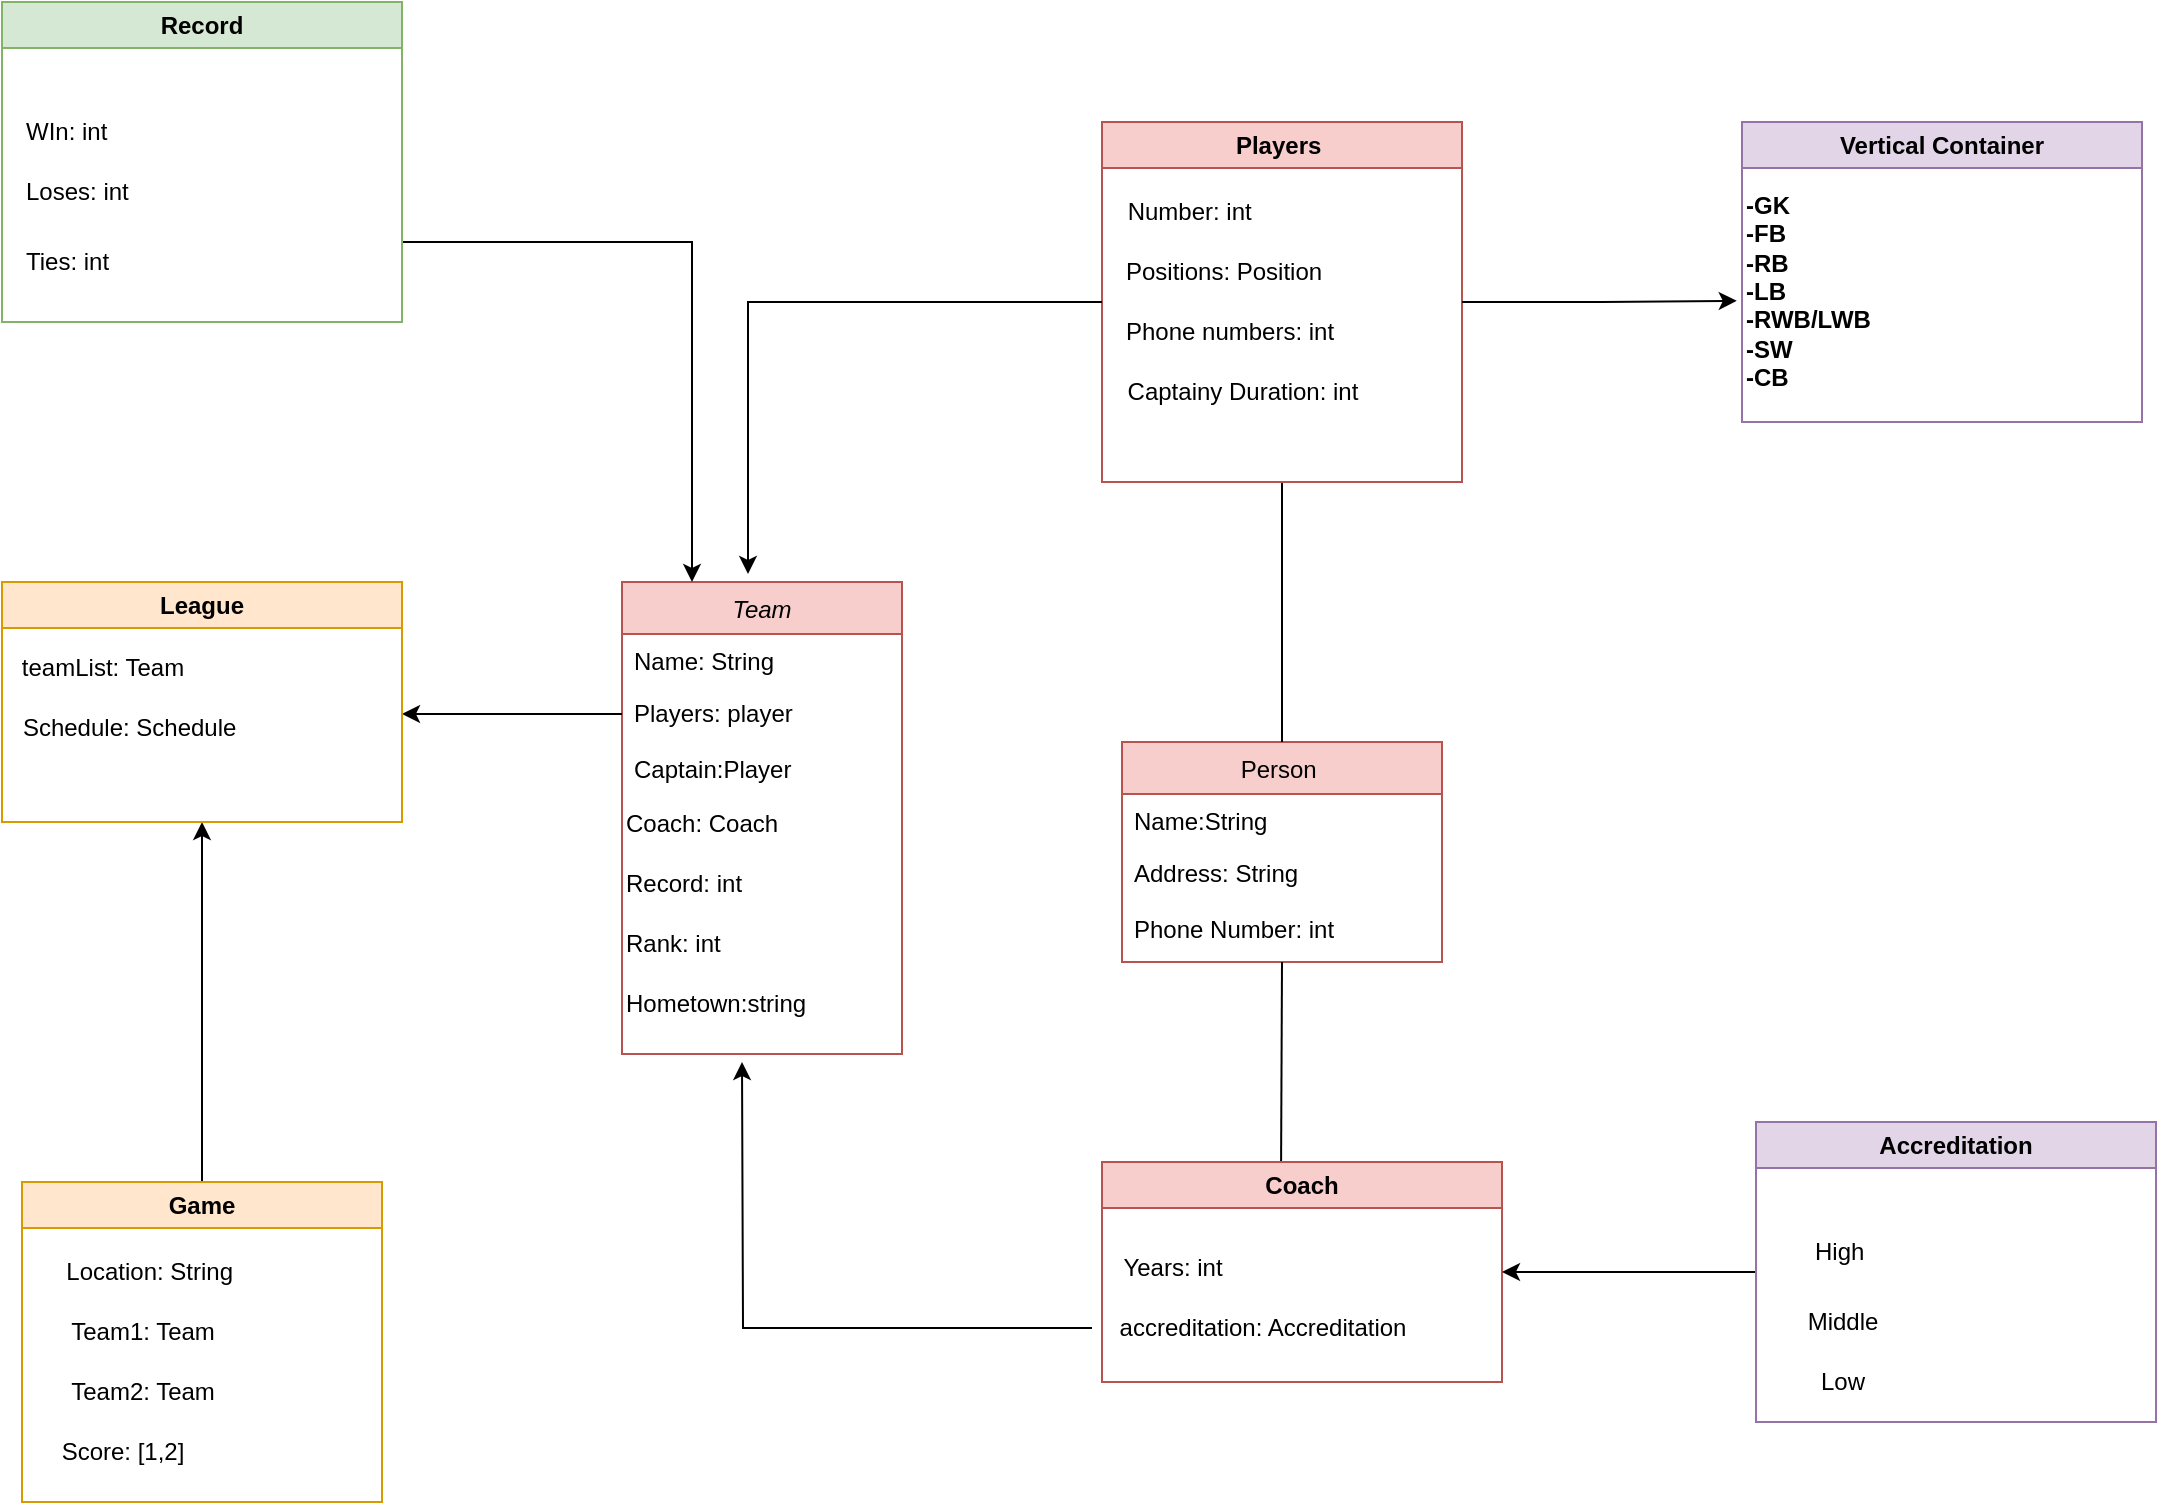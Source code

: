 <mxfile version="22.1.5" type="github">
  <diagram id="C5RBs43oDa-KdzZeNtuy" name="Page-1">
    <mxGraphModel dx="1985" dy="1927" grid="1" gridSize="10" guides="1" tooltips="1" connect="1" arrows="1" fold="1" page="1" pageScale="1" pageWidth="827" pageHeight="1169" math="0" shadow="0">
      <root>
        <mxCell id="WIyWlLk6GJQsqaUBKTNV-0" />
        <mxCell id="WIyWlLk6GJQsqaUBKTNV-1" parent="WIyWlLk6GJQsqaUBKTNV-0" />
        <mxCell id="AXIAZHyVzbPJt22z1Su6-15" value="Team" style="swimlane;fontStyle=2;align=center;verticalAlign=top;childLayout=stackLayout;horizontal=1;startSize=26;horizontalStack=0;resizeParent=1;resizeLast=0;collapsible=1;marginBottom=0;rounded=0;shadow=0;strokeWidth=1;fillColor=#f8cecc;strokeColor=#b85450;" parent="WIyWlLk6GJQsqaUBKTNV-1" vertex="1">
          <mxGeometry x="260" y="250" width="140" height="236" as="geometry">
            <mxRectangle x="230" y="140" width="160" height="26" as="alternateBounds" />
          </mxGeometry>
        </mxCell>
        <mxCell id="AXIAZHyVzbPJt22z1Su6-16" value="Name: String " style="text;align=left;verticalAlign=top;spacingLeft=4;spacingRight=4;overflow=hidden;rotatable=0;points=[[0,0.5],[1,0.5]];portConstraint=eastwest;" parent="AXIAZHyVzbPJt22z1Su6-15" vertex="1">
          <mxGeometry y="26" width="140" height="26" as="geometry" />
        </mxCell>
        <mxCell id="AXIAZHyVzbPJt22z1Su6-56" style="edgeStyle=orthogonalEdgeStyle;rounded=0;orthogonalLoop=1;jettySize=auto;html=1;" parent="AXIAZHyVzbPJt22z1Su6-15" source="AXIAZHyVzbPJt22z1Su6-17" edge="1">
          <mxGeometry relative="1" as="geometry">
            <mxPoint x="-110" y="66" as="targetPoint" />
          </mxGeometry>
        </mxCell>
        <mxCell id="AXIAZHyVzbPJt22z1Su6-17" value="Players: player&#xa;&#xa;&#xa;&#xa;" style="text;align=left;verticalAlign=top;spacingLeft=4;spacingRight=4;overflow=hidden;rotatable=0;points=[[0,0.5],[1,0.5]];portConstraint=eastwest;rounded=0;shadow=0;html=0;" parent="AXIAZHyVzbPJt22z1Su6-15" vertex="1">
          <mxGeometry y="52" width="140" height="28" as="geometry" />
        </mxCell>
        <mxCell id="AXIAZHyVzbPJt22z1Su6-18" value="Captain:Player&#xa;&#xa;" style="text;align=left;verticalAlign=top;spacingLeft=4;spacingRight=4;overflow=hidden;rotatable=0;points=[[0,0.5],[1,0.5]];portConstraint=eastwest;rounded=0;shadow=0;html=0;" parent="AXIAZHyVzbPJt22z1Su6-15" vertex="1">
          <mxGeometry y="80" width="140" height="26" as="geometry" />
        </mxCell>
        <mxCell id="AXIAZHyVzbPJt22z1Su6-19" value="Coach: Coach" style="text;html=1;align=left;verticalAlign=middle;resizable=0;points=[];autosize=1;strokeColor=none;fillColor=none;" parent="AXIAZHyVzbPJt22z1Su6-15" vertex="1">
          <mxGeometry y="106" width="140" height="30" as="geometry" />
        </mxCell>
        <mxCell id="AXIAZHyVzbPJt22z1Su6-20" value="Record: int" style="text;html=1;align=left;verticalAlign=middle;resizable=0;points=[];autosize=1;strokeColor=none;fillColor=none;" parent="AXIAZHyVzbPJt22z1Su6-15" vertex="1">
          <mxGeometry y="136" width="140" height="30" as="geometry" />
        </mxCell>
        <mxCell id="AXIAZHyVzbPJt22z1Su6-41" value="Rank: int" style="text;html=1;align=left;verticalAlign=middle;resizable=0;points=[];autosize=1;strokeColor=none;fillColor=none;" parent="AXIAZHyVzbPJt22z1Su6-15" vertex="1">
          <mxGeometry y="166" width="140" height="30" as="geometry" />
        </mxCell>
        <mxCell id="AXIAZHyVzbPJt22z1Su6-49" value="Hometown:string&amp;nbsp;" style="text;html=1;align=left;verticalAlign=middle;resizable=0;points=[];autosize=1;strokeColor=none;fillColor=none;" parent="AXIAZHyVzbPJt22z1Su6-15" vertex="1">
          <mxGeometry y="196" width="140" height="30" as="geometry" />
        </mxCell>
        <mxCell id="AXIAZHyVzbPJt22z1Su6-21" value="Person " style="swimlane;fontStyle=0;align=center;verticalAlign=top;childLayout=stackLayout;horizontal=1;startSize=26;horizontalStack=0;resizeParent=1;resizeLast=0;collapsible=1;marginBottom=0;rounded=0;shadow=0;strokeWidth=1;fillColor=#f8cecc;strokeColor=#b85450;" parent="WIyWlLk6GJQsqaUBKTNV-1" vertex="1">
          <mxGeometry x="510" y="330" width="160" height="110" as="geometry">
            <mxRectangle x="130" y="380" width="160" height="26" as="alternateBounds" />
          </mxGeometry>
        </mxCell>
        <mxCell id="AXIAZHyVzbPJt22z1Su6-22" value="Name:String" style="text;align=left;verticalAlign=top;spacingLeft=4;spacingRight=4;overflow=hidden;rotatable=0;points=[[0,0.5],[1,0.5]];portConstraint=eastwest;" parent="AXIAZHyVzbPJt22z1Su6-21" vertex="1">
          <mxGeometry y="26" width="160" height="26" as="geometry" />
        </mxCell>
        <mxCell id="AXIAZHyVzbPJt22z1Su6-23" value="Address: String&#xa;&#xa;Phone Number: int" style="text;align=left;verticalAlign=top;spacingLeft=4;spacingRight=4;overflow=hidden;rotatable=0;points=[[0,0.5],[1,0.5]];portConstraint=eastwest;rounded=0;shadow=0;html=0;" parent="AXIAZHyVzbPJt22z1Su6-21" vertex="1">
          <mxGeometry y="52" width="160" height="58" as="geometry" />
        </mxCell>
        <mxCell id="AXIAZHyVzbPJt22z1Su6-26" value="" style="endArrow=none;html=1;rounded=0;exitX=0.5;exitY=0;exitDx=0;exitDy=0;" parent="WIyWlLk6GJQsqaUBKTNV-1" source="AXIAZHyVzbPJt22z1Su6-21" edge="1">
          <mxGeometry width="50" height="50" relative="1" as="geometry">
            <mxPoint x="570" y="310" as="sourcePoint" />
            <mxPoint x="590" y="200" as="targetPoint" />
          </mxGeometry>
        </mxCell>
        <mxCell id="AXIAZHyVzbPJt22z1Su6-27" value="" style="endArrow=none;html=1;rounded=0;exitX=0.5;exitY=0;exitDx=0;exitDy=0;" parent="WIyWlLk6GJQsqaUBKTNV-1" edge="1">
          <mxGeometry width="50" height="50" relative="1" as="geometry">
            <mxPoint x="589.5" y="550" as="sourcePoint" />
            <mxPoint x="590" y="440" as="targetPoint" />
          </mxGeometry>
        </mxCell>
        <mxCell id="AXIAZHyVzbPJt22z1Su6-32" value="Players&amp;nbsp;" style="swimlane;whiteSpace=wrap;html=1;fillColor=#f8cecc;strokeColor=#b85450;" parent="WIyWlLk6GJQsqaUBKTNV-1" vertex="1">
          <mxGeometry x="500" y="20" width="180" height="180" as="geometry" />
        </mxCell>
        <mxCell id="AXIAZHyVzbPJt22z1Su6-33" value="Number: int&amp;nbsp;" style="text;html=1;align=center;verticalAlign=middle;resizable=0;points=[];autosize=1;strokeColor=none;fillColor=none;" parent="AXIAZHyVzbPJt22z1Su6-32" vertex="1">
          <mxGeometry y="30" width="90" height="30" as="geometry" />
        </mxCell>
        <mxCell id="AXIAZHyVzbPJt22z1Su6-34" value="Positions: Position" style="text;html=1;align=left;verticalAlign=middle;resizable=0;points=[];autosize=1;strokeColor=none;fillColor=none;" parent="AXIAZHyVzbPJt22z1Su6-32" vertex="1">
          <mxGeometry x="10" y="60" width="120" height="30" as="geometry" />
        </mxCell>
        <mxCell id="AXIAZHyVzbPJt22z1Su6-35" value="Phone numbers: int&lt;br&gt;" style="text;html=1;align=left;verticalAlign=middle;resizable=0;points=[];autosize=1;strokeColor=none;fillColor=none;" parent="AXIAZHyVzbPJt22z1Su6-32" vertex="1">
          <mxGeometry x="10" y="90" width="130" height="30" as="geometry" />
        </mxCell>
        <mxCell id="AXIAZHyVzbPJt22z1Su6-44" value="Captainy Duration: int" style="text;html=1;align=center;verticalAlign=middle;resizable=0;points=[];autosize=1;strokeColor=none;fillColor=none;" parent="AXIAZHyVzbPJt22z1Su6-32" vertex="1">
          <mxGeometry y="120" width="140" height="30" as="geometry" />
        </mxCell>
        <mxCell id="AXIAZHyVzbPJt22z1Su6-36" value="Coach" style="swimlane;whiteSpace=wrap;html=1;fillColor=#f8cecc;strokeColor=#b85450;" parent="WIyWlLk6GJQsqaUBKTNV-1" vertex="1">
          <mxGeometry x="500" y="540" width="200" height="110" as="geometry" />
        </mxCell>
        <mxCell id="AXIAZHyVzbPJt22z1Su6-37" value="Years: int" style="text;html=1;align=center;verticalAlign=middle;resizable=0;points=[];autosize=1;strokeColor=none;fillColor=none;" parent="AXIAZHyVzbPJt22z1Su6-36" vertex="1">
          <mxGeometry y="38" width="70" height="30" as="geometry" />
        </mxCell>
        <mxCell id="AXIAZHyVzbPJt22z1Su6-42" style="edgeStyle=orthogonalEdgeStyle;rounded=0;orthogonalLoop=1;jettySize=auto;html=1;" parent="AXIAZHyVzbPJt22z1Su6-36" source="AXIAZHyVzbPJt22z1Su6-38" edge="1">
          <mxGeometry relative="1" as="geometry">
            <mxPoint x="-180" y="-50" as="targetPoint" />
          </mxGeometry>
        </mxCell>
        <mxCell id="AXIAZHyVzbPJt22z1Su6-38" value="accreditation: Accreditation " style="text;html=1;align=center;verticalAlign=middle;resizable=0;points=[];autosize=1;strokeColor=none;fillColor=none;" parent="AXIAZHyVzbPJt22z1Su6-36" vertex="1">
          <mxGeometry x="-5" y="68" width="170" height="30" as="geometry" />
        </mxCell>
        <mxCell id="AXIAZHyVzbPJt22z1Su6-43" style="edgeStyle=orthogonalEdgeStyle;rounded=0;orthogonalLoop=1;jettySize=auto;html=1;exitX=0;exitY=0.5;exitDx=0;exitDy=0;entryX=0.45;entryY=-0.017;entryDx=0;entryDy=0;entryPerimeter=0;" parent="WIyWlLk6GJQsqaUBKTNV-1" source="AXIAZHyVzbPJt22z1Su6-32" target="AXIAZHyVzbPJt22z1Su6-15" edge="1">
          <mxGeometry relative="1" as="geometry">
            <mxPoint x="323" y="210" as="targetPoint" />
          </mxGeometry>
        </mxCell>
        <mxCell id="AXIAZHyVzbPJt22z1Su6-57" style="edgeStyle=orthogonalEdgeStyle;rounded=0;orthogonalLoop=1;jettySize=auto;html=1;exitX=0.5;exitY=0;exitDx=0;exitDy=0;entryX=0.5;entryY=1;entryDx=0;entryDy=0;" parent="WIyWlLk6GJQsqaUBKTNV-1" source="AXIAZHyVzbPJt22z1Su6-46" target="AXIAZHyVzbPJt22z1Su6-47" edge="1">
          <mxGeometry relative="1" as="geometry" />
        </mxCell>
        <mxCell id="AXIAZHyVzbPJt22z1Su6-46" value="Game" style="swimlane;whiteSpace=wrap;html=1;fillColor=#ffe6cc;strokeColor=#d79b00;" parent="WIyWlLk6GJQsqaUBKTNV-1" vertex="1">
          <mxGeometry x="-40" y="550" width="180" height="160" as="geometry" />
        </mxCell>
        <mxCell id="AXIAZHyVzbPJt22z1Su6-52" value="Location: String&amp;nbsp;" style="text;html=1;align=center;verticalAlign=middle;resizable=0;points=[];autosize=1;strokeColor=none;fillColor=none;" parent="AXIAZHyVzbPJt22z1Su6-46" vertex="1">
          <mxGeometry x="10" y="30" width="110" height="30" as="geometry" />
        </mxCell>
        <mxCell id="AXIAZHyVzbPJt22z1Su6-53" value="Team1: Team" style="text;html=1;align=center;verticalAlign=middle;resizable=0;points=[];autosize=1;strokeColor=none;fillColor=none;" parent="AXIAZHyVzbPJt22z1Su6-46" vertex="1">
          <mxGeometry x="10" y="60" width="100" height="30" as="geometry" />
        </mxCell>
        <mxCell id="AXIAZHyVzbPJt22z1Su6-54" value="Team2: Team" style="text;html=1;align=center;verticalAlign=middle;resizable=0;points=[];autosize=1;strokeColor=none;fillColor=none;" parent="AXIAZHyVzbPJt22z1Su6-46" vertex="1">
          <mxGeometry x="10" y="90" width="100" height="30" as="geometry" />
        </mxCell>
        <mxCell id="AXIAZHyVzbPJt22z1Su6-55" value="Score: [1,2]" style="text;html=1;align=center;verticalAlign=middle;resizable=0;points=[];autosize=1;strokeColor=none;fillColor=none;" parent="AXIAZHyVzbPJt22z1Su6-46" vertex="1">
          <mxGeometry x="10" y="120" width="80" height="30" as="geometry" />
        </mxCell>
        <mxCell id="AXIAZHyVzbPJt22z1Su6-47" value="League" style="swimlane;whiteSpace=wrap;html=1;fillColor=#ffe6cc;strokeColor=#d79b00;" parent="WIyWlLk6GJQsqaUBKTNV-1" vertex="1">
          <mxGeometry x="-50" y="250" width="200" height="120" as="geometry" />
        </mxCell>
        <mxCell id="AXIAZHyVzbPJt22z1Su6-50" value="teamList: Team" style="text;html=1;align=center;verticalAlign=middle;resizable=0;points=[];autosize=1;strokeColor=none;fillColor=none;" parent="AXIAZHyVzbPJt22z1Su6-47" vertex="1">
          <mxGeometry y="28" width="100" height="30" as="geometry" />
        </mxCell>
        <mxCell id="AXIAZHyVzbPJt22z1Su6-51" value="Schedule: Schedule&amp;nbsp;" style="text;html=1;align=center;verticalAlign=middle;resizable=0;points=[];autosize=1;strokeColor=none;fillColor=none;" parent="AXIAZHyVzbPJt22z1Su6-47" vertex="1">
          <mxGeometry y="58" width="130" height="30" as="geometry" />
        </mxCell>
        <mxCell id="fd3QPIsXc-E8Gn-O3g1I-3" style="edgeStyle=orthogonalEdgeStyle;rounded=0;orthogonalLoop=1;jettySize=auto;html=1;exitX=1;exitY=0.75;exitDx=0;exitDy=0;entryX=0.25;entryY=0;entryDx=0;entryDy=0;" edge="1" parent="WIyWlLk6GJQsqaUBKTNV-1" source="AXIAZHyVzbPJt22z1Su6-58" target="AXIAZHyVzbPJt22z1Su6-15">
          <mxGeometry relative="1" as="geometry" />
        </mxCell>
        <mxCell id="AXIAZHyVzbPJt22z1Su6-58" value="Record" style="swimlane;whiteSpace=wrap;html=1;fillColor=#d5e8d4;strokeColor=#82b366;" parent="WIyWlLk6GJQsqaUBKTNV-1" vertex="1">
          <mxGeometry x="-50" y="-40" width="200" height="160" as="geometry" />
        </mxCell>
        <mxCell id="fd3QPIsXc-E8Gn-O3g1I-0" value="WIn: int" style="text;html=1;align=left;verticalAlign=middle;resizable=0;points=[];autosize=1;strokeColor=none;fillColor=none;" vertex="1" parent="AXIAZHyVzbPJt22z1Su6-58">
          <mxGeometry x="10" y="50" width="60" height="30" as="geometry" />
        </mxCell>
        <mxCell id="fd3QPIsXc-E8Gn-O3g1I-1" value="Loses: int&amp;nbsp;" style="text;html=1;align=left;verticalAlign=middle;resizable=0;points=[];autosize=1;strokeColor=none;fillColor=none;" vertex="1" parent="AXIAZHyVzbPJt22z1Su6-58">
          <mxGeometry x="10" y="80" width="80" height="30" as="geometry" />
        </mxCell>
        <mxCell id="fd3QPIsXc-E8Gn-O3g1I-2" value="Ties: int" style="text;html=1;align=left;verticalAlign=middle;resizable=0;points=[];autosize=1;strokeColor=none;fillColor=none;" vertex="1" parent="AXIAZHyVzbPJt22z1Su6-58">
          <mxGeometry x="10" y="115" width="70" height="30" as="geometry" />
        </mxCell>
        <mxCell id="fd3QPIsXc-E8Gn-O3g1I-5" value="Vertical Container" style="swimlane;whiteSpace=wrap;html=1;fillColor=#e1d5e7;strokeColor=#9673a6;" vertex="1" parent="WIyWlLk6GJQsqaUBKTNV-1">
          <mxGeometry x="820" y="20" width="200" height="150" as="geometry" />
        </mxCell>
        <mxCell id="fd3QPIsXc-E8Gn-O3g1I-7" value="-GK&lt;br&gt;-FB&lt;br&gt;-RB&lt;br&gt;-LB&lt;br&gt;-RWB/LWB&lt;br&gt;-SW&lt;br&gt;-CB&lt;br&gt;&lt;br&gt;&lt;br&gt;&lt;br&gt;&lt;br&gt;&lt;br&gt;&lt;br&gt;&lt;br&gt;" style="text;html=1;align=left;verticalAlign=middle;resizable=0;points=[];autosize=1;strokeColor=none;fillColor=none;fontStyle=1" vertex="1" parent="fd3QPIsXc-E8Gn-O3g1I-5">
          <mxGeometry y="30" width="90" height="210" as="geometry" />
        </mxCell>
        <mxCell id="fd3QPIsXc-E8Gn-O3g1I-8" style="edgeStyle=orthogonalEdgeStyle;rounded=0;orthogonalLoop=1;jettySize=auto;html=1;exitX=1;exitY=0.5;exitDx=0;exitDy=0;entryX=-0.029;entryY=0.283;entryDx=0;entryDy=0;entryPerimeter=0;" edge="1" parent="WIyWlLk6GJQsqaUBKTNV-1" source="AXIAZHyVzbPJt22z1Su6-32" target="fd3QPIsXc-E8Gn-O3g1I-7">
          <mxGeometry relative="1" as="geometry" />
        </mxCell>
        <mxCell id="fd3QPIsXc-E8Gn-O3g1I-15" style="edgeStyle=orthogonalEdgeStyle;rounded=0;orthogonalLoop=1;jettySize=auto;html=1;exitX=0;exitY=0.5;exitDx=0;exitDy=0;entryX=1;entryY=0.5;entryDx=0;entryDy=0;" edge="1" parent="WIyWlLk6GJQsqaUBKTNV-1" source="fd3QPIsXc-E8Gn-O3g1I-9" target="AXIAZHyVzbPJt22z1Su6-36">
          <mxGeometry relative="1" as="geometry" />
        </mxCell>
        <mxCell id="fd3QPIsXc-E8Gn-O3g1I-9" value="Accreditation" style="swimlane;whiteSpace=wrap;html=1;fillColor=#e1d5e7;strokeColor=#9673a6;" vertex="1" parent="WIyWlLk6GJQsqaUBKTNV-1">
          <mxGeometry x="827" y="520" width="200" height="150" as="geometry" />
        </mxCell>
        <mxCell id="fd3QPIsXc-E8Gn-O3g1I-14" value="Low" style="text;html=1;align=center;verticalAlign=middle;resizable=0;points=[];autosize=1;strokeColor=none;fillColor=none;" vertex="1" parent="fd3QPIsXc-E8Gn-O3g1I-9">
          <mxGeometry x="18" y="115" width="50" height="30" as="geometry" />
        </mxCell>
        <mxCell id="fd3QPIsXc-E8Gn-O3g1I-13" value="Middle" style="text;html=1;align=center;verticalAlign=middle;resizable=0;points=[];autosize=1;strokeColor=none;fillColor=none;" vertex="1" parent="fd3QPIsXc-E8Gn-O3g1I-9">
          <mxGeometry x="13" y="85" width="60" height="30" as="geometry" />
        </mxCell>
        <mxCell id="fd3QPIsXc-E8Gn-O3g1I-10" value="High&amp;nbsp;" style="text;html=1;align=center;verticalAlign=middle;resizable=0;points=[];autosize=1;strokeColor=none;fillColor=none;" vertex="1" parent="fd3QPIsXc-E8Gn-O3g1I-9">
          <mxGeometry x="18" y="50" width="50" height="30" as="geometry" />
        </mxCell>
      </root>
    </mxGraphModel>
  </diagram>
</mxfile>
